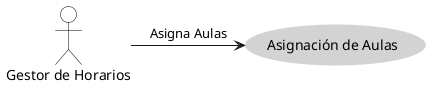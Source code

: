 @startuml

skinparam usecase {
  BackgroundColor #D3D3D3  
  BorderColor #D3D3D3     
}

skinparam actor {
  BackgroundColor #FFFFFF
  BorderColor #000000
}

actor "Gestor de Horarios" as Gestor
usecase "Asignación de Aulas" as AsignacionAulas

Gestor -right-> AsignacionAulas : Asigna Aulas

@enduml
